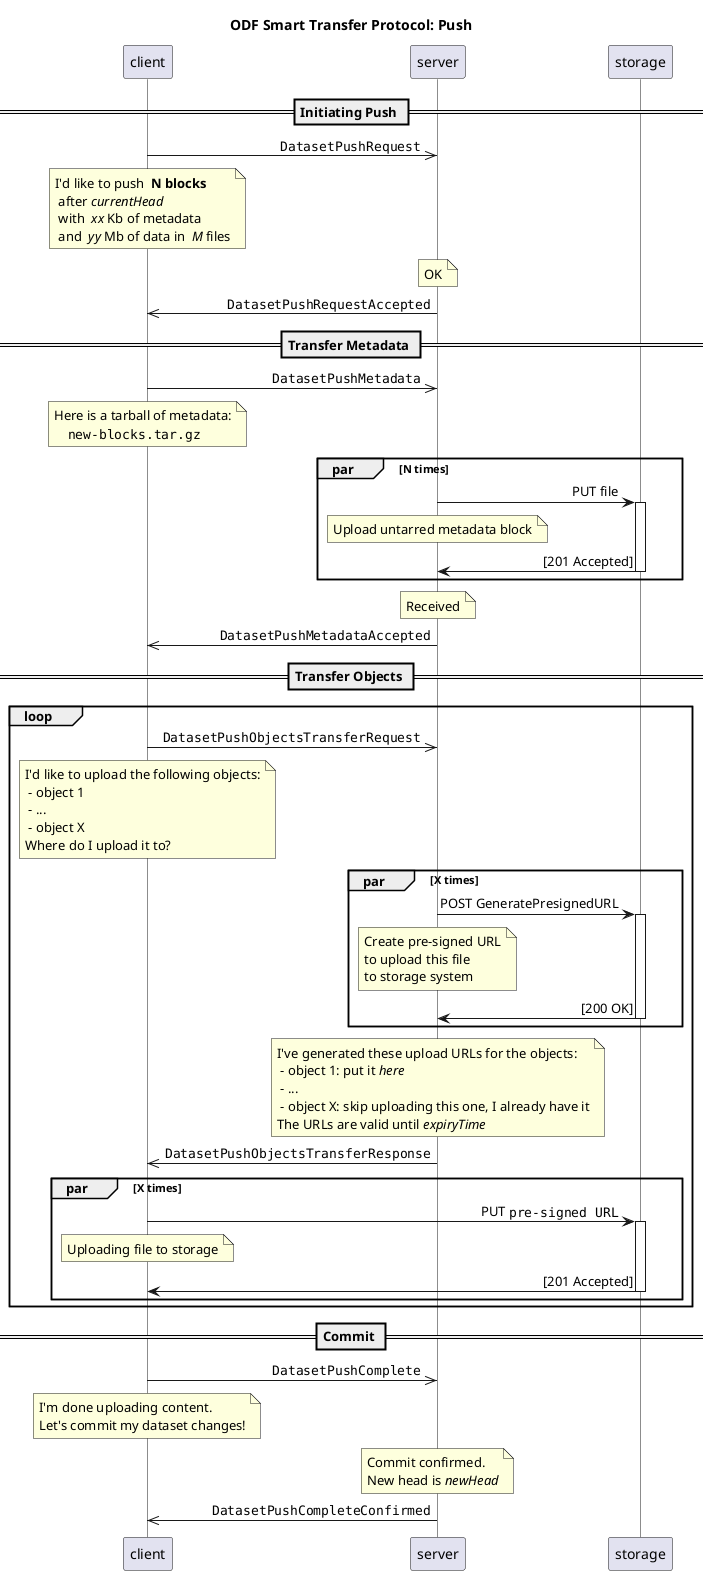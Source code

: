 @startuml smart_transfer_protocol_push

title ODF Smart Transfer Protocol: Push
skinparam sequenceMessageAlign right
skinparam responseMessageBelowArrow true
skinparam lifelineStrategy solid

== Initiating Push ==
client ->> server: ""DatasetPushRequest""
note over client
    I'd like to push  **N blocks**
     after //currentHead//
     with  //xx// Kb of metadata
     and  //yy// Mb of data in  //M// files
end note
note over server
    OK
end note
server ->> client: ""DatasetPushRequestAccepted""

== Transfer Metadata ==
client ->> server: ""DatasetPushMetadata""
note over client
    Here is a tarball of metadata:
        ""new-blocks.tar.gz""
end note
par N times
    server -> storage: PUT file
    activate storage
    note over server
       Upload untarred metadata block
    end note
    storage -> server: [201 Accepted]
    deactivate storage
end
note over server
    Received
end note
server ->> client: ""DatasetPushMetadataAccepted""

== Transfer Objects ==
loop
    client ->> server: ""DatasetPushObjectsTransferRequest""
    note over client
       I'd like to upload the following objects:
        - object 1
        - ...
        - object X
       Where do I upload it to?
    end note
    par X times
        server -> storage: POST GeneratePresignedURL
        activate storage
        note over server
           Create pre-signed URL
           to upload this file
           to storage system
        end note
        storage -> server: [200 OK]
        deactivate storage
    end
    note over server
      I've generated these upload URLs for the objects:
       - object 1: put it //here//
       - ...
       - object X: skip uploading this one, I already have it
      The URLs are valid until //expiryTime//
    end note
    server ->> client: ""DatasetPushObjectsTransferResponse""
    par X times
        client -> storage: PUT ""pre-signed URL""
        activate storage
        note over client
          Uploading file to storage
        end note
        storage -> client: [201 Accepted]
        deactivate storage
    end
end

== Commit ==
client ->> server: ""DatasetPushComplete""
note over client
   I'm done uploading content.
   Let's commit my dataset changes!
end note
note over server
   Commit confirmed.
   New head is //newHead//
end note
server ->> client: ""DatasetPushCompleteConfirmed""

@enduml
